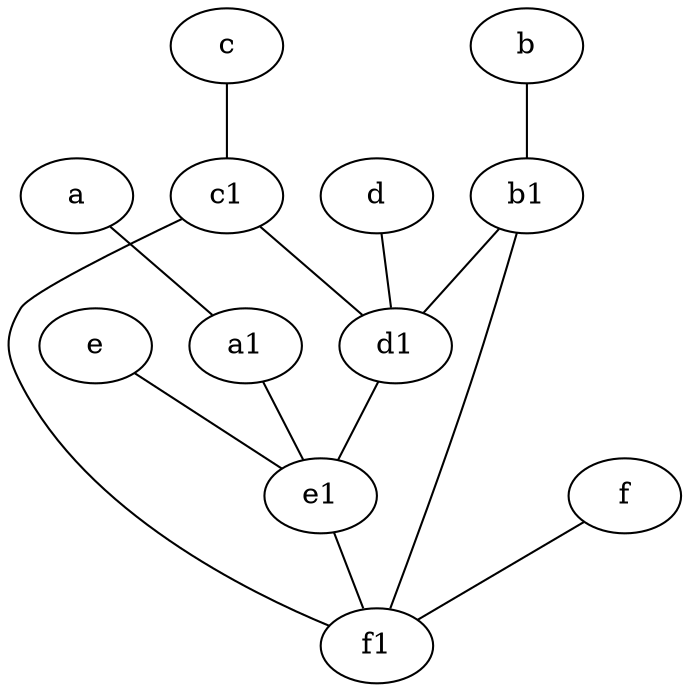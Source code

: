 graph {
	node [labelfontsize=50]
	a1 [labelfontsize=50 pos="8,3!"]
	c1 [labelfontsize=50 pos="4.5,3!"]
	b1 [labelfontsize=50 pos="9,4!"]
	d [labelfontsize=50 pos="2,5!"]
	e [labelfontsize=50 pos="7,9!"]
	f1 [labelfontsize=50 pos="3,8!"]
	a [labelfontsize=50 pos="8,2!"]
	d1 [labelfontsize=50 pos="3,5!"]
	c [labelfontsize=50 pos="4.5,2!"]
	e1 [labelfontsize=50 pos="7,7!"]
	f [labelfontsize=50 pos="3,9!"]
	b [labelfontsize=50 pos="10,4!"]
	d -- d1
	e -- e1
	d1 -- e1
	c1 -- d1
	c1 -- f1
	a1 -- e1
	b1 -- f1
	a -- a1
	e1 -- f1
	f -- f1
	b -- b1
	c -- c1
	b1 -- d1
}
